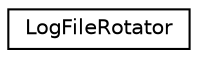 digraph "Graphical Class Hierarchy"
{
 // LATEX_PDF_SIZE
  edge [fontname="Helvetica",fontsize="10",labelfontname="Helvetica",labelfontsize="10"];
  node [fontname="Helvetica",fontsize="10",shape=record];
  rankdir="LR";
  Node0 [label="LogFileRotator",height=0.2,width=0.4,color="black", fillcolor="white", style="filled",URL="$class_log_file_rotator.html",tooltip=" "];
}
